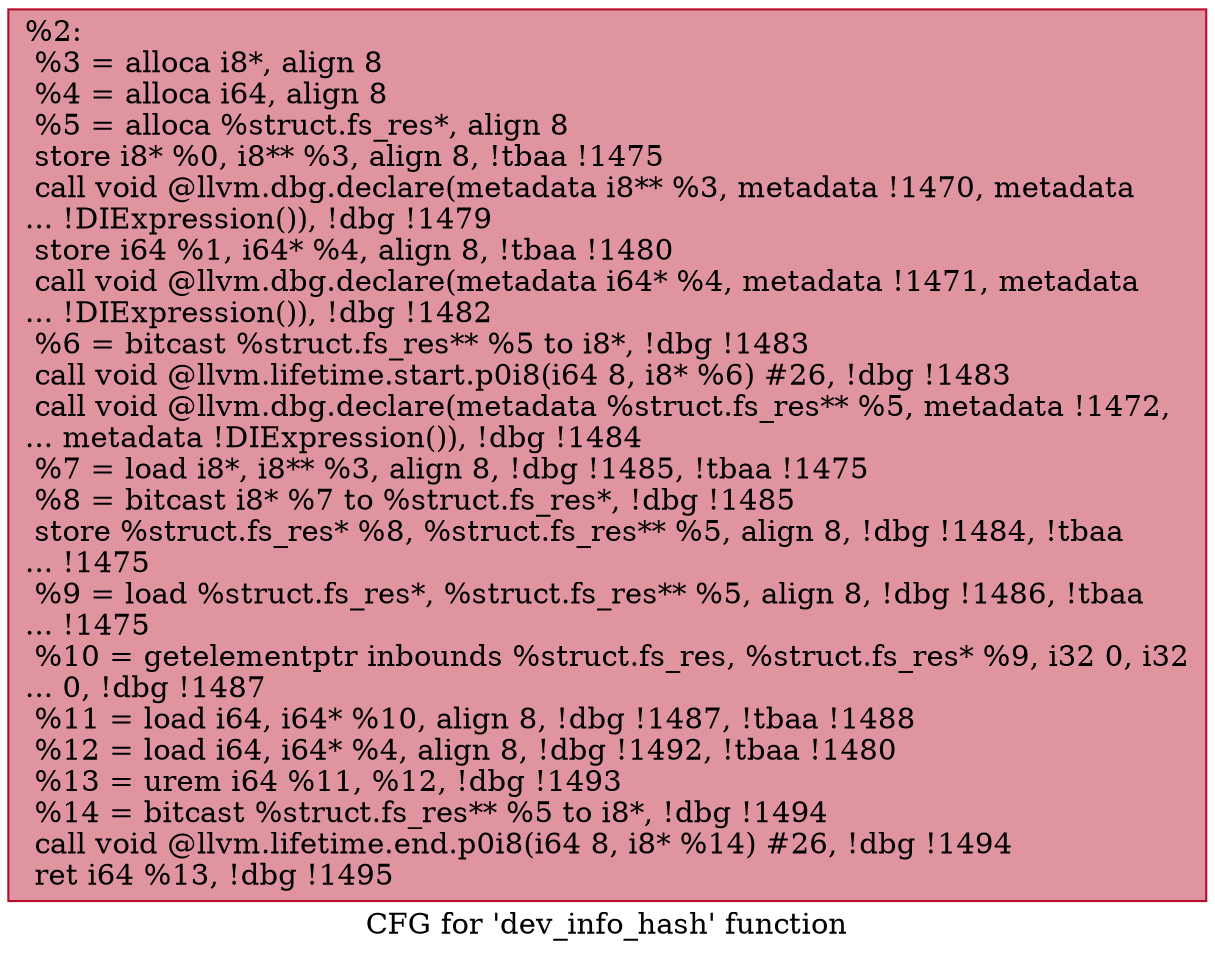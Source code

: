 digraph "CFG for 'dev_info_hash' function" {
	label="CFG for 'dev_info_hash' function";

	Node0x1197160 [shape=record,color="#b70d28ff", style=filled, fillcolor="#b70d2870",label="{%2:\l  %3 = alloca i8*, align 8\l  %4 = alloca i64, align 8\l  %5 = alloca %struct.fs_res*, align 8\l  store i8* %0, i8** %3, align 8, !tbaa !1475\l  call void @llvm.dbg.declare(metadata i8** %3, metadata !1470, metadata\l... !DIExpression()), !dbg !1479\l  store i64 %1, i64* %4, align 8, !tbaa !1480\l  call void @llvm.dbg.declare(metadata i64* %4, metadata !1471, metadata\l... !DIExpression()), !dbg !1482\l  %6 = bitcast %struct.fs_res** %5 to i8*, !dbg !1483\l  call void @llvm.lifetime.start.p0i8(i64 8, i8* %6) #26, !dbg !1483\l  call void @llvm.dbg.declare(metadata %struct.fs_res** %5, metadata !1472,\l... metadata !DIExpression()), !dbg !1484\l  %7 = load i8*, i8** %3, align 8, !dbg !1485, !tbaa !1475\l  %8 = bitcast i8* %7 to %struct.fs_res*, !dbg !1485\l  store %struct.fs_res* %8, %struct.fs_res** %5, align 8, !dbg !1484, !tbaa\l... !1475\l  %9 = load %struct.fs_res*, %struct.fs_res** %5, align 8, !dbg !1486, !tbaa\l... !1475\l  %10 = getelementptr inbounds %struct.fs_res, %struct.fs_res* %9, i32 0, i32\l... 0, !dbg !1487\l  %11 = load i64, i64* %10, align 8, !dbg !1487, !tbaa !1488\l  %12 = load i64, i64* %4, align 8, !dbg !1492, !tbaa !1480\l  %13 = urem i64 %11, %12, !dbg !1493\l  %14 = bitcast %struct.fs_res** %5 to i8*, !dbg !1494\l  call void @llvm.lifetime.end.p0i8(i64 8, i8* %14) #26, !dbg !1494\l  ret i64 %13, !dbg !1495\l}"];
}
